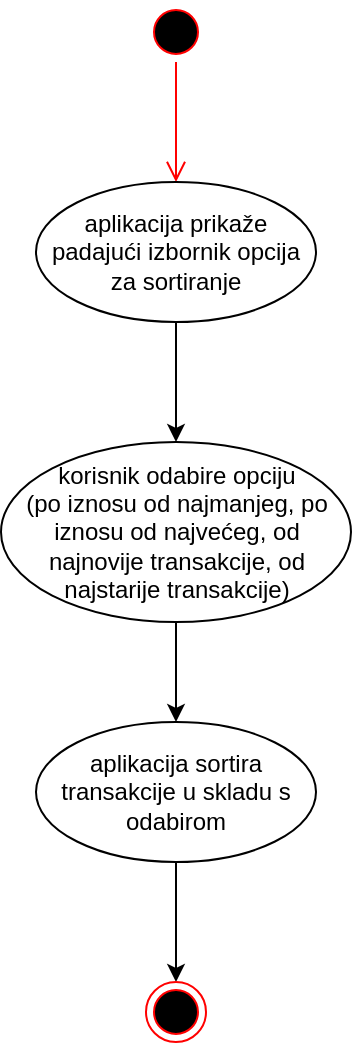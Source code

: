 <mxfile version="12.3.2" type="device" pages="1"><diagram id="7dIDWJJJFHai2RT10TWG" name="Page-1"><mxGraphModel dx="1024" dy="592" grid="1" gridSize="10" guides="1" tooltips="1" connect="1" arrows="1" fold="1" page="1" pageScale="1" pageWidth="827" pageHeight="1169" math="0" shadow="0"><root><mxCell id="0"/><mxCell id="1" parent="0"/><mxCell id="QpMEe2Ye2U_tlmtPJe9w-1" value="" style="ellipse;html=1;shape=startState;fillColor=#000000;strokeColor=#ff0000;" parent="1" vertex="1"><mxGeometry x="370" y="20" width="30" height="30" as="geometry"/></mxCell><mxCell id="QpMEe2Ye2U_tlmtPJe9w-2" value="" style="edgeStyle=orthogonalEdgeStyle;html=1;verticalAlign=bottom;endArrow=open;endSize=8;strokeColor=#ff0000;" parent="1" source="QpMEe2Ye2U_tlmtPJe9w-1" edge="1"><mxGeometry relative="1" as="geometry"><mxPoint x="385" y="110" as="targetPoint"/></mxGeometry></mxCell><mxCell id="QpMEe2Ye2U_tlmtPJe9w-7" style="edgeStyle=orthogonalEdgeStyle;rounded=0;orthogonalLoop=1;jettySize=auto;html=1;exitX=0.5;exitY=1;exitDx=0;exitDy=0;" parent="1" source="QpMEe2Ye2U_tlmtPJe9w-3" target="QpMEe2Ye2U_tlmtPJe9w-4" edge="1"><mxGeometry relative="1" as="geometry"/></mxCell><mxCell id="QpMEe2Ye2U_tlmtPJe9w-3" value="aplikacija prikaže padajući izbornik opcija za sortiranje" style="ellipse;whiteSpace=wrap;html=1;" parent="1" vertex="1"><mxGeometry x="315" y="110" width="140" height="70" as="geometry"/></mxCell><mxCell id="7Hv6dH90dCMRlFlMdiu7-3" style="edgeStyle=orthogonalEdgeStyle;rounded=0;orthogonalLoop=1;jettySize=auto;html=1;exitX=0.5;exitY=1;exitDx=0;exitDy=0;" parent="1" source="QpMEe2Ye2U_tlmtPJe9w-4" target="QpMEe2Ye2U_tlmtPJe9w-5" edge="1"><mxGeometry relative="1" as="geometry"/></mxCell><mxCell id="QpMEe2Ye2U_tlmtPJe9w-4" value="korisnik odabire opciju&lt;br&gt;(po iznosu od najmanjeg, po iznosu od najvećeg, od najnovije transakcije, od najstarije transakcije)" style="ellipse;whiteSpace=wrap;html=1;" parent="1" vertex="1"><mxGeometry x="297.5" y="240" width="175" height="90" as="geometry"/></mxCell><mxCell id="QpMEe2Ye2U_tlmtPJe9w-8" style="edgeStyle=orthogonalEdgeStyle;rounded=0;orthogonalLoop=1;jettySize=auto;html=1;exitX=0.5;exitY=1;exitDx=0;exitDy=0;" parent="1" source="QpMEe2Ye2U_tlmtPJe9w-5" target="QpMEe2Ye2U_tlmtPJe9w-6" edge="1"><mxGeometry relative="1" as="geometry"/></mxCell><mxCell id="QpMEe2Ye2U_tlmtPJe9w-5" value="aplikacija sortira transakcije u skladu s odabirom" style="ellipse;whiteSpace=wrap;html=1;" parent="1" vertex="1"><mxGeometry x="315" y="380" width="140" height="70" as="geometry"/></mxCell><mxCell id="QpMEe2Ye2U_tlmtPJe9w-6" value="" style="ellipse;html=1;shape=endState;fillColor=#000000;strokeColor=#ff0000;" parent="1" vertex="1"><mxGeometry x="370" y="510" width="30" height="30" as="geometry"/></mxCell></root></mxGraphModel></diagram></mxfile>